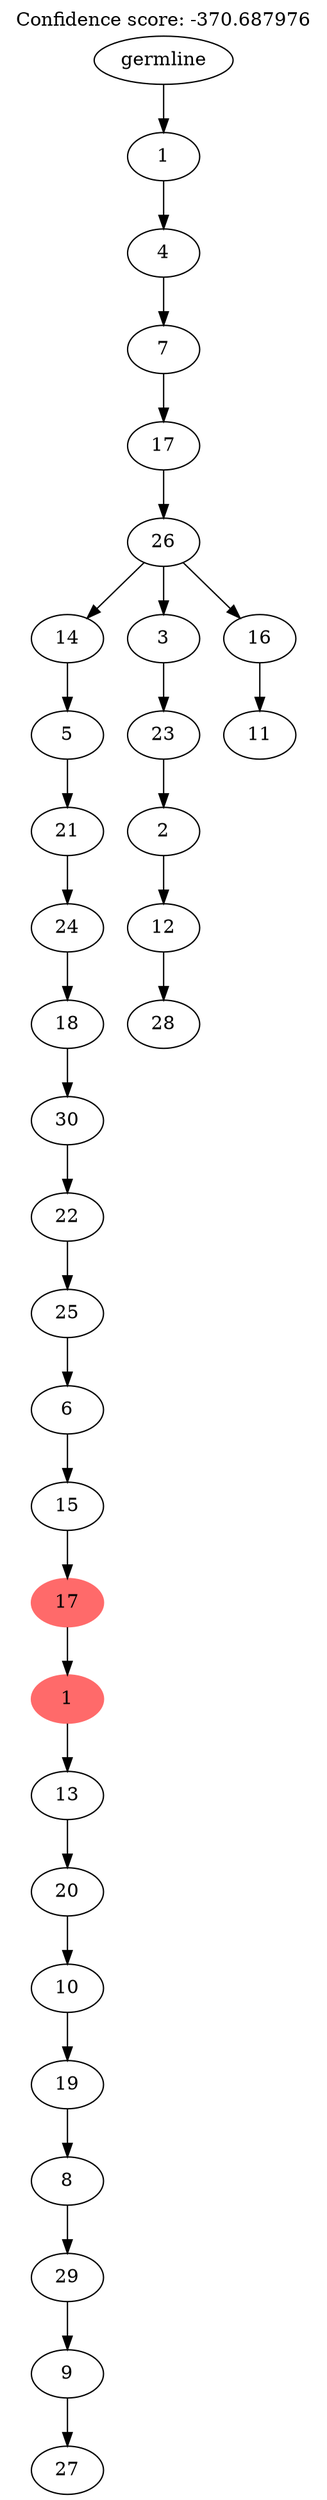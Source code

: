 digraph g {
	"31" -> "32";
	"32" [label="27"];
	"30" -> "31";
	"31" [label="9"];
	"29" -> "30";
	"30" [label="29"];
	"28" -> "29";
	"29" [label="8"];
	"27" -> "28";
	"28" [label="19"];
	"26" -> "27";
	"27" [label="10"];
	"25" -> "26";
	"26" [label="20"];
	"24" -> "25";
	"25" [label="13"];
	"23" -> "24";
	"24" [color=indianred1, style=filled, label="1"];
	"22" -> "23";
	"23" [color=indianred1, style=filled, label="17"];
	"21" -> "22";
	"22" [label="15"];
	"20" -> "21";
	"21" [label="6"];
	"19" -> "20";
	"20" [label="25"];
	"18" -> "19";
	"19" [label="22"];
	"17" -> "18";
	"18" [label="30"];
	"16" -> "17";
	"17" [label="18"];
	"15" -> "16";
	"16" [label="24"];
	"14" -> "15";
	"15" [label="21"];
	"13" -> "14";
	"14" [label="5"];
	"11" -> "12";
	"12" [label="28"];
	"10" -> "11";
	"11" [label="12"];
	"9" -> "10";
	"10" [label="2"];
	"8" -> "9";
	"9" [label="23"];
	"6" -> "7";
	"7" [label="11"];
	"5" -> "6";
	"6" [label="16"];
	"5" -> "8";
	"8" [label="3"];
	"5" -> "13";
	"13" [label="14"];
	"4" -> "5";
	"5" [label="26"];
	"3" -> "4";
	"4" [label="17"];
	"2" -> "3";
	"3" [label="7"];
	"1" -> "2";
	"2" [label="4"];
	"0" -> "1";
	"1" [label="1"];
	"0" [label="germline"];
	labelloc="t";
	label="Confidence score: -370.687976";
}
